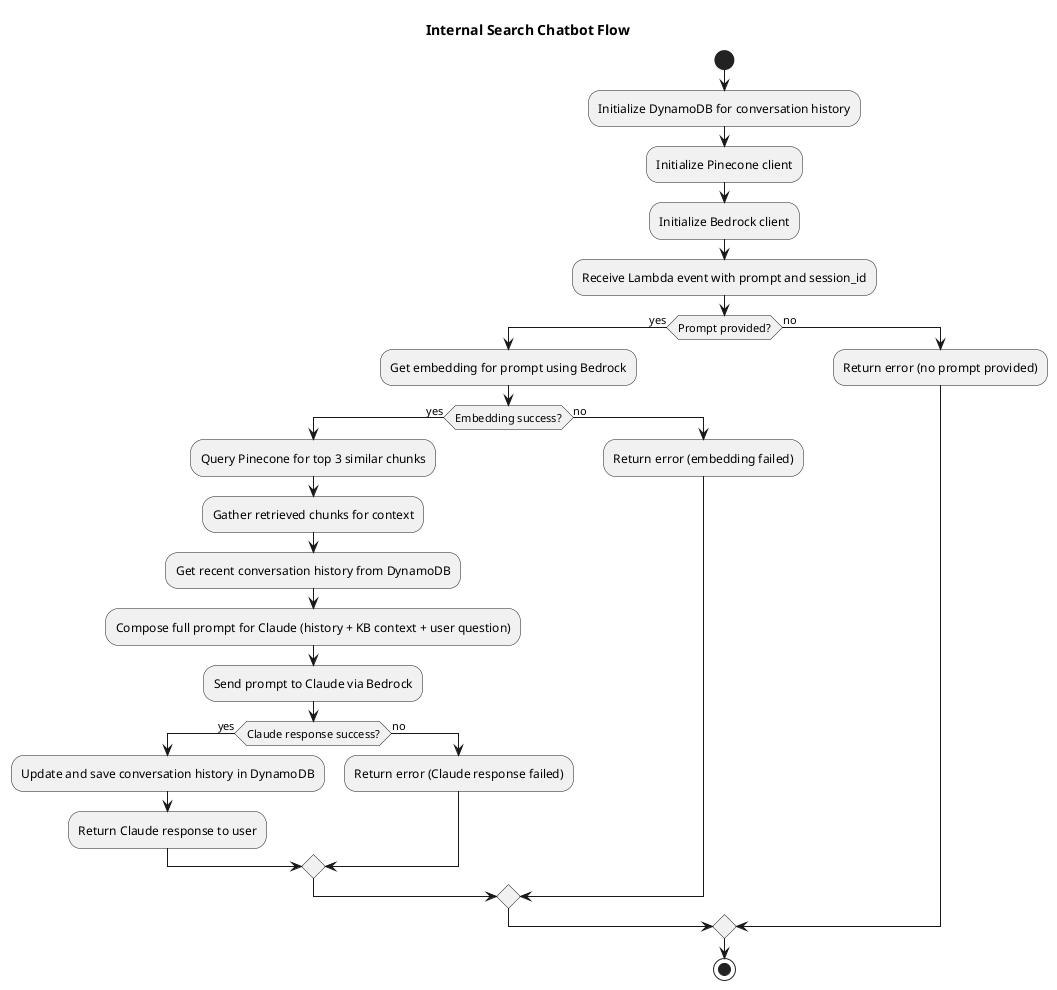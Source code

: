 @startuml InternalSearchChatbot
title Internal Search Chatbot Flow

start

:Initialize DynamoDB for conversation history;
:Initialize Pinecone client;
:Initialize Bedrock client;

:Receive Lambda event with prompt and session_id;

if (Prompt provided?) then (yes)
    :Get embedding for prompt using Bedrock;
    if (Embedding success?) then (yes)
        :Query Pinecone for top 3 similar chunks;
        :Gather retrieved chunks for context;
        :Get recent conversation history from DynamoDB;
        :Compose full prompt for Claude (history + KB context + user question);
        :Send prompt to Claude via Bedrock;
        if (Claude response success?) then (yes)
            :Update and save conversation history in DynamoDB;
            :Return Claude response to user;
        else (no)
            :Return error (Claude response failed);
        endif
    else (no)
        :Return error (embedding failed);
    endif
else (no)
    :Return error (no prompt provided);
endif

stop
@enduml